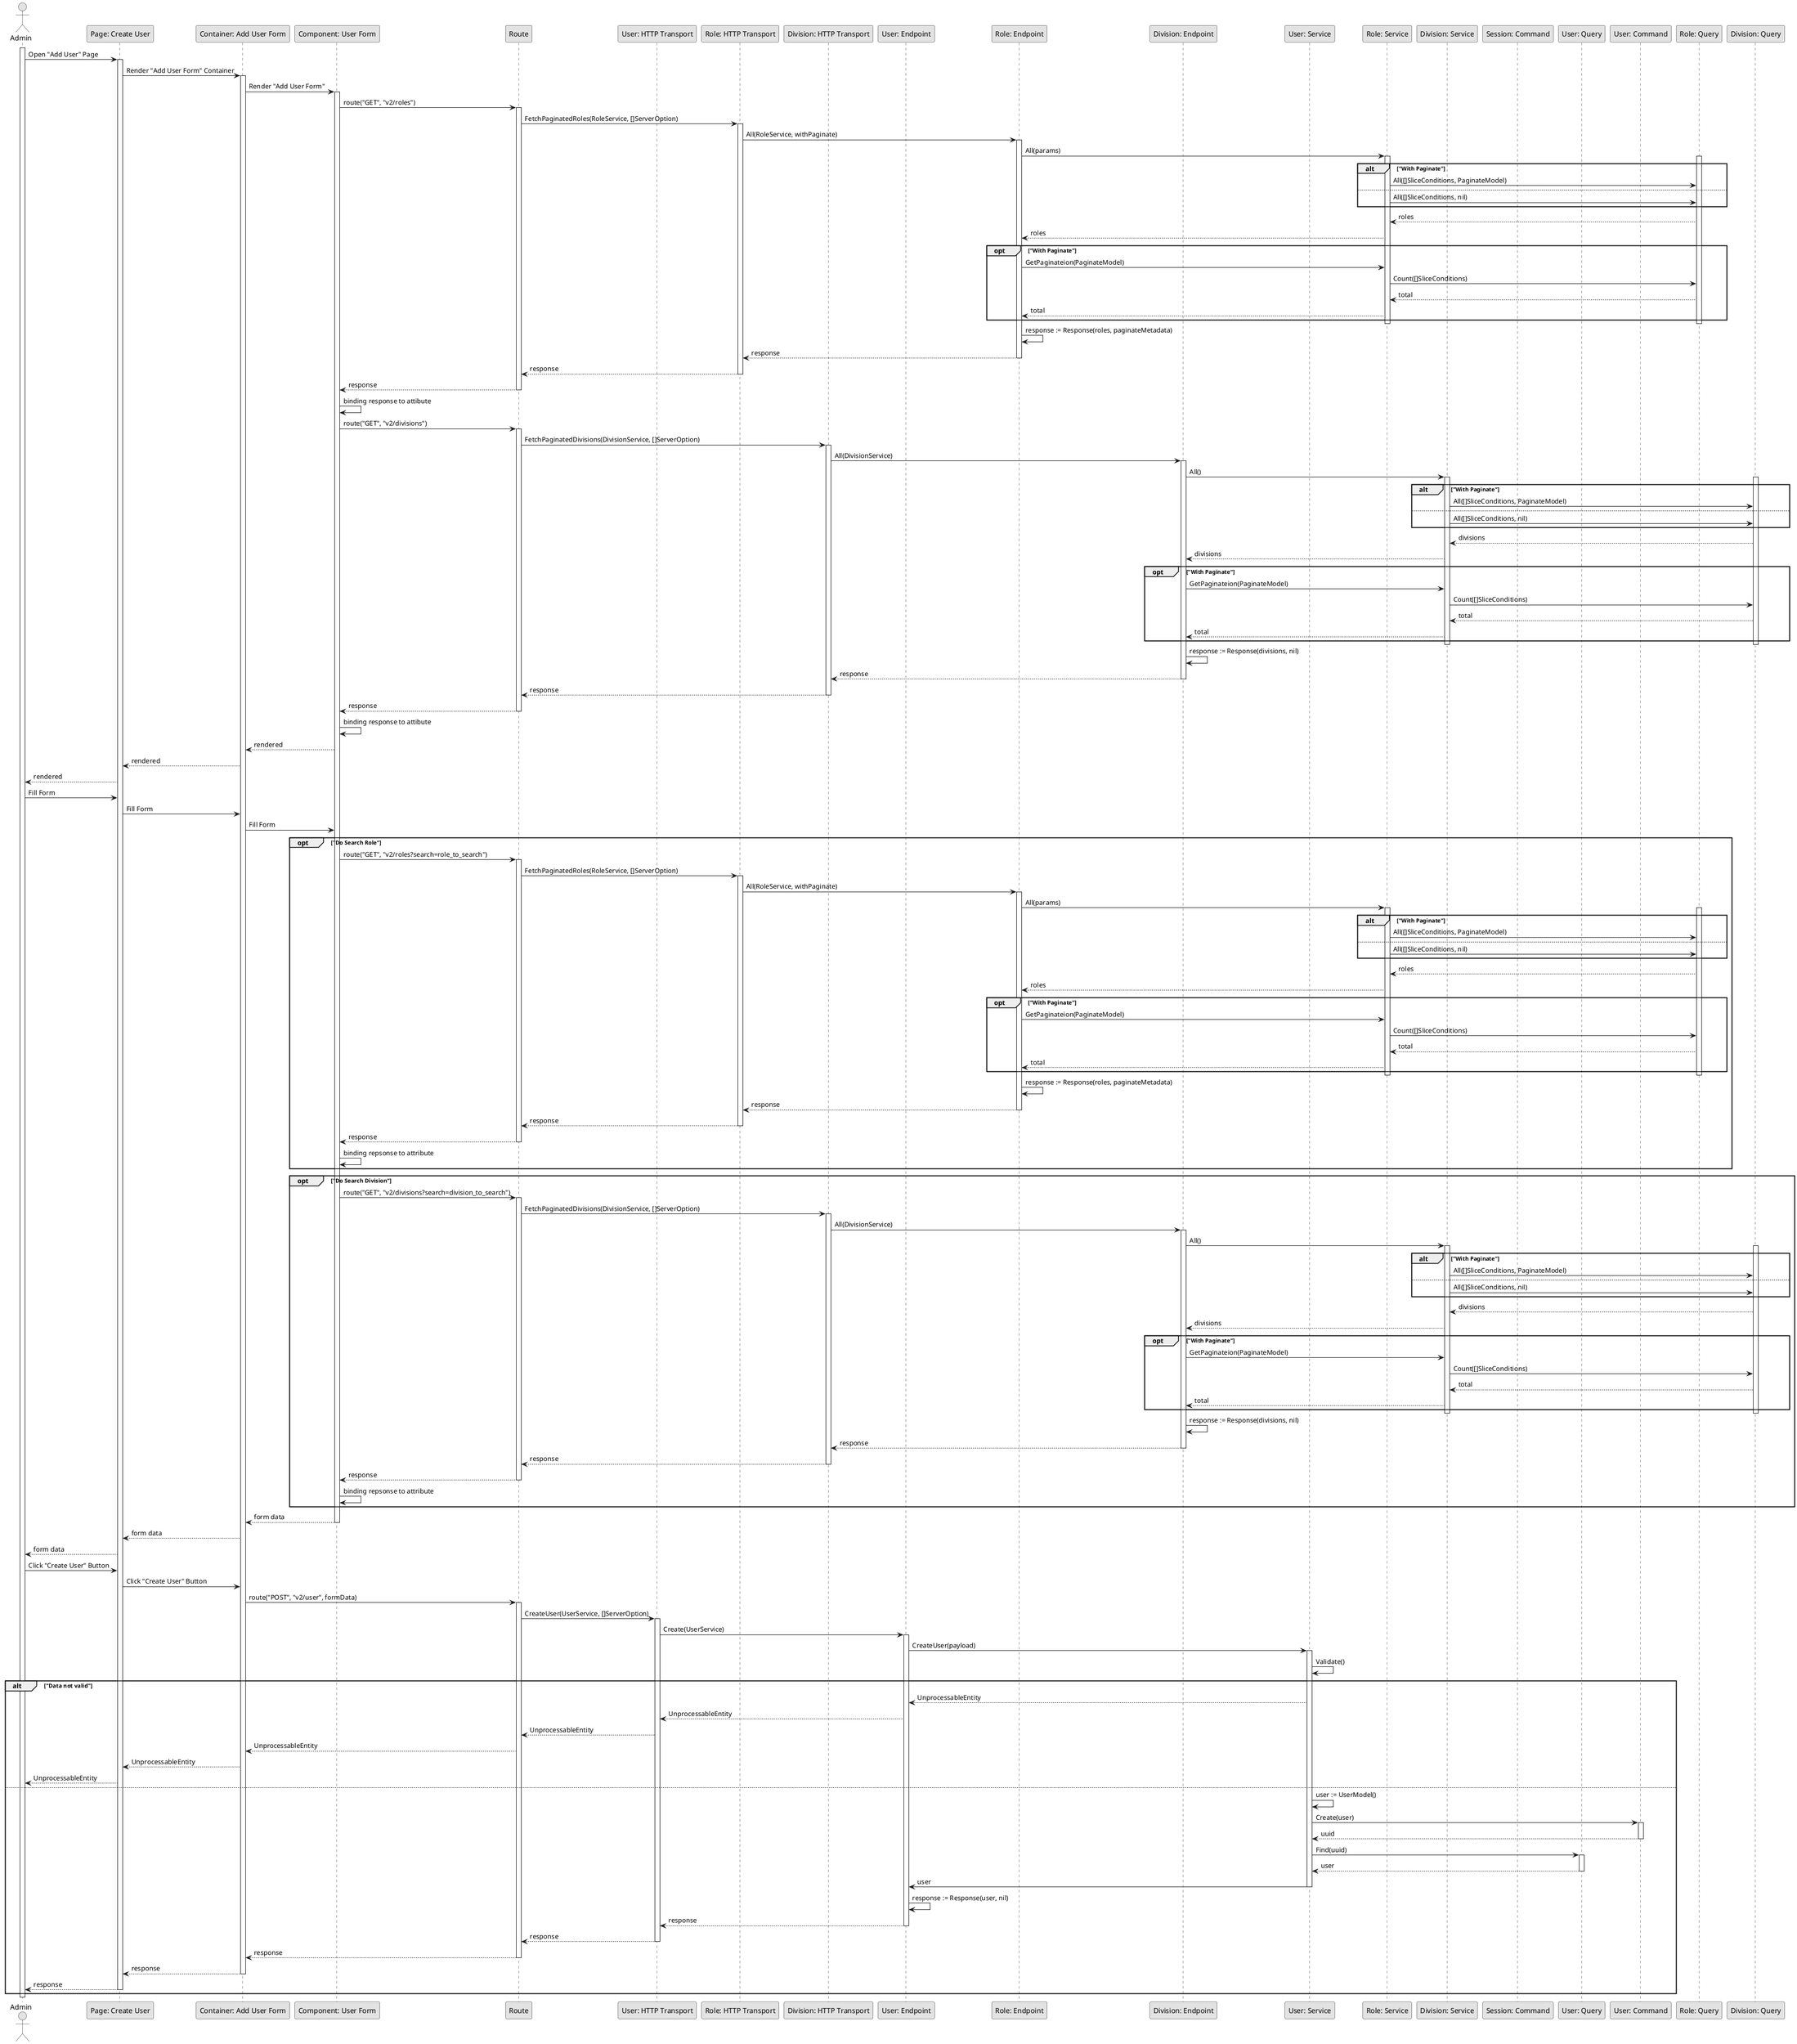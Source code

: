 @startuml CreateUser

skinparam Monochrome true
skinparam Shadowing false

actor Admin
participant "Page: Create User" as CreateUserPage
participant "Container: Add User Form" as AddUserFormContainer
participant "Component: User Form" as UserFormComponent
participant "Route" as Route
participant "User: HTTP Transport" as UserHTTPTransport
participant "Role: HTTP Transport" as RoleHTTPTransport
participant "Division: HTTP Transport" as DivisionHTTPTransport
participant "User: Endpoint" as UserEndpoint
participant "Role: Endpoint" as RoleEndpoint
participant "Division: Endpoint" as DivisionEndpoint
participant "User: Service" as UserService
participant "Role: Service" as RoleService
participant "Division: Service" as DivisionService
participant "Session: Command" as SessionCommand
participant "User: Query" as UserQuery
participant "User: Command" as UserCommand
participant "Role: Query" as RoleQuery
participant "Division: Query" as DivisionQuery

activate Admin

' Load Data
Admin->CreateUserPage: Open "Add User" Page
activate CreateUserPage
CreateUserPage->AddUserFormContainer: Render "Add User Form" Container
activate AddUserFormContainer
AddUserFormContainer->UserFormComponent: Render "Add User Form"

' Fetch Roles
activate UserFormComponent
UserFormComponent->Route: route("GET", "v2/roles")
activate Route
Route->RoleHTTPTransport: FetchPaginatedRoles(RoleService, []ServerOption)
activate RoleHTTPTransport
RoleHTTPTransport->RoleEndpoint: All(RoleService, withPaginate)
activate RoleEndpoint
RoleEndpoint->RoleService: All(params)
activate RoleService
activate RoleQuery

alt "With Paginate"
    RoleService->RoleQuery: All([]SliceConditions, PaginateModel)
else
    RoleService->RoleQuery: All([]SliceConditions, nil)
end

RoleQuery-->RoleService: roles
RoleService-->RoleEndpoint: roles

opt "With Paginate"
    RoleEndpoint->RoleService: GetPaginateion(PaginateModel)
    RoleService->RoleQuery: Count([]SliceConditions)
    RoleQuery-->RoleService: total
    RoleService-->RoleEndpoint: total
end

deactivate RoleQuery
deactivate RoleService
RoleEndpoint->RoleEndpoint: response := Response(roles, paginateMetadata)
RoleEndpoint-->RoleHTTPTransport: response
deactivate RoleEndpoint
RoleHTTPTransport-->Route: response
deactivate RoleHTTPTransport
Route-->UserFormComponent: response
deactivate Route
UserFormComponent->UserFormComponent: binding response to attibute
' End Fetch Roles

' Fetch Division
UserFormComponent->Route: route("GET", "v2/divisions")
activate Route
Route->DivisionHTTPTransport: FetchPaginatedDivisions(DivisionService, []ServerOption)
activate DivisionHTTPTransport
DivisionHTTPTransport->DivisionEndpoint: All(DivisionService)
activate DivisionEndpoint
DivisionEndpoint->DivisionService: All()
activate DivisionService
activate DivisionQuery

alt "With Paginate"
    DivisionService->DivisionQuery: All([]SliceConditions, PaginateModel)
else
    DivisionService->DivisionQuery: All([]SliceConditions, nil)
end

DivisionQuery-->DivisionService: divisions
DivisionService-->DivisionEndpoint: divisions

opt "With Paginate"
    DivisionEndpoint->DivisionService: GetPaginateion(PaginateModel)
    DivisionService->DivisionQuery: Count([]SliceConditions)
    DivisionQuery-->DivisionService: total
    DivisionService-->DivisionEndpoint: total
end

deactivate DivisionQuery
deactivate DivisionService
DivisionEndpoint->DivisionEndpoint: response := Response(divisions, nil)
DivisionEndpoint-->DivisionHTTPTransport: response
deactivate DivisionEndpoint
DivisionHTTPTransport-->Route: response
deactivate DivisionHTTPTransport
Route-->UserFormComponent: response
deactivate Route
UserFormComponent->UserFormComponent: binding response to attibute
' End Fetch Division

UserFormComponent-->AddUserFormContainer: rendered
AddUserFormContainer-->CreateUserPage: rendered
CreateUserPage-->Admin: rendered
' End Load Data

' Fill Data
Admin->CreateUserPage: Fill Form
CreateUserPage->AddUserFormContainer: Fill Form
AddUserFormContainer->UserFormComponent: Fill Form

opt "Do Search Role"
    UserFormComponent->Route: route("GET", "v2/roles?search=role_to_search")
    activate Route
    Route->RoleHTTPTransport: FetchPaginatedRoles(RoleService, []ServerOption)
    activate RoleHTTPTransport
    RoleHTTPTransport->RoleEndpoint: All(RoleService, withPaginate)
    activate RoleEndpoint
    RoleEndpoint->RoleService: All(params)
    activate RoleService
    activate RoleQuery

    alt "With Paginate"
        RoleService->RoleQuery: All([]SliceConditions, PaginateModel)
    else
        RoleService->RoleQuery: All([]SliceConditions, nil)
    end

    RoleQuery-->RoleService: roles
    RoleService-->RoleEndpoint: roles

    opt "With Paginate"
        RoleEndpoint->RoleService: GetPaginateion(PaginateModel)
        RoleService->RoleQuery: Count([]SliceConditions)
        RoleQuery-->RoleService: total
        RoleService-->RoleEndpoint: total
    end

    deactivate RoleQuery
    deactivate RoleService
    RoleEndpoint->RoleEndpoint: response := Response(roles, paginateMetadata)
    RoleEndpoint-->RoleHTTPTransport: response
    deactivate RoleEndpoint
    RoleHTTPTransport-->Route: response
    deactivate RoleHTTPTransport
    Route-->UserFormComponent: response
    deactivate Route
    UserFormComponent->UserFormComponent: binding repsonse to attribute
end

opt "Do Search Division"
    UserFormComponent->Route: route("GET", "v2/divisions?search=division_to_search")
    activate Route
    Route->DivisionHTTPTransport: FetchPaginatedDivisions(DivisionService, []ServerOption)
    activate DivisionHTTPTransport
    DivisionHTTPTransport->DivisionEndpoint: All(DivisionService)
    activate DivisionEndpoint
    DivisionEndpoint->DivisionService: All()
    activate DivisionService
    activate DivisionQuery

    alt "With Paginate"
        DivisionService->DivisionQuery: All([]SliceConditions, PaginateModel)
    else
        DivisionService->DivisionQuery: All([]SliceConditions, nil)
    end

    DivisionQuery-->DivisionService: divisions
    DivisionService-->DivisionEndpoint: divisions

    opt "With Paginate"
        DivisionEndpoint->DivisionService: GetPaginateion(PaginateModel)
        DivisionService->DivisionQuery: Count([]SliceConditions)
        DivisionQuery-->DivisionService: total
        DivisionService-->DivisionEndpoint: total
    end

    deactivate DivisionQuery
    deactivate DivisionService
    DivisionEndpoint->DivisionEndpoint: response := Response(divisions, nil)
    DivisionEndpoint-->DivisionHTTPTransport: response
    deactivate DivisionEndpoint
    DivisionHTTPTransport-->Route: response
    deactivate DivisionHTTPTransport
    Route-->UserFormComponent: response
    deactivate Route
    UserFormComponent->UserFormComponent: binding repsonse to attribute
end

UserFormComponent-->AddUserFormContainer: form data
deactivate UserFormComponent
AddUserFormContainer-->CreateUserPage: form data
CreateUserPage-->Admin: form data
' End Fill Data

Admin->CreateUserPage: Click "Create User" Button
CreateUserPage->AddUserFormContainer: Click "Create User" Button
AddUserFormContainer->Route: route("POST", "v2/user", formData)
activate Route
Route->UserHTTPTransport: CreateUser(UserService, []ServerOption)
activate UserHTTPTransport
UserHTTPTransport->UserEndpoint: Create(UserService)
activate UserEndpoint
UserEndpoint->UserService: CreateUser(payload)
activate UserService
UserService->UserService: Validate()

alt "Data not valid"
    UserService-->UserEndpoint: UnprocessableEntity
    UserEndpoint-->UserHTTPTransport: UnprocessableEntity
    UserHTTPTransport-->Route: UnprocessableEntity
    Route-->AddUserFormContainer: UnprocessableEntity
    AddUserFormContainer-->CreateUserPage: UnprocessableEntity
    CreateUserPage-->Admin: UnprocessableEntity
else
    UserService->UserService: user := UserModel()
    UserService->UserCommand: Create(user)
    activate UserCommand
    UserCommand-->UserService: uuid
    deactivate UserCommand
    UserService->UserQuery: Find(uuid)
    activate UserQuery
    UserQuery-->UserService: user
    deactivate UserQuery
    UserService->UserEndpoint: user
    deactivate UserService
    UserEndpoint->UserEndpoint:  response := Response(user, nil)
    UserEndpoint-->UserHTTPTransport: response
    deactivate UserEndpoint
    UserHTTPTransport-->Route: response
    deactivate UserHTTPTransport
    Route-->AddUserFormContainer: response
    deactivate Route
    AddUserFormContainer-->CreateUserPage: response
    deactivate AddUserFormContainer
    CreateUserPage-->Admin: response
    deactivate CreateUserPage
end

deactivate Admin

@enduml